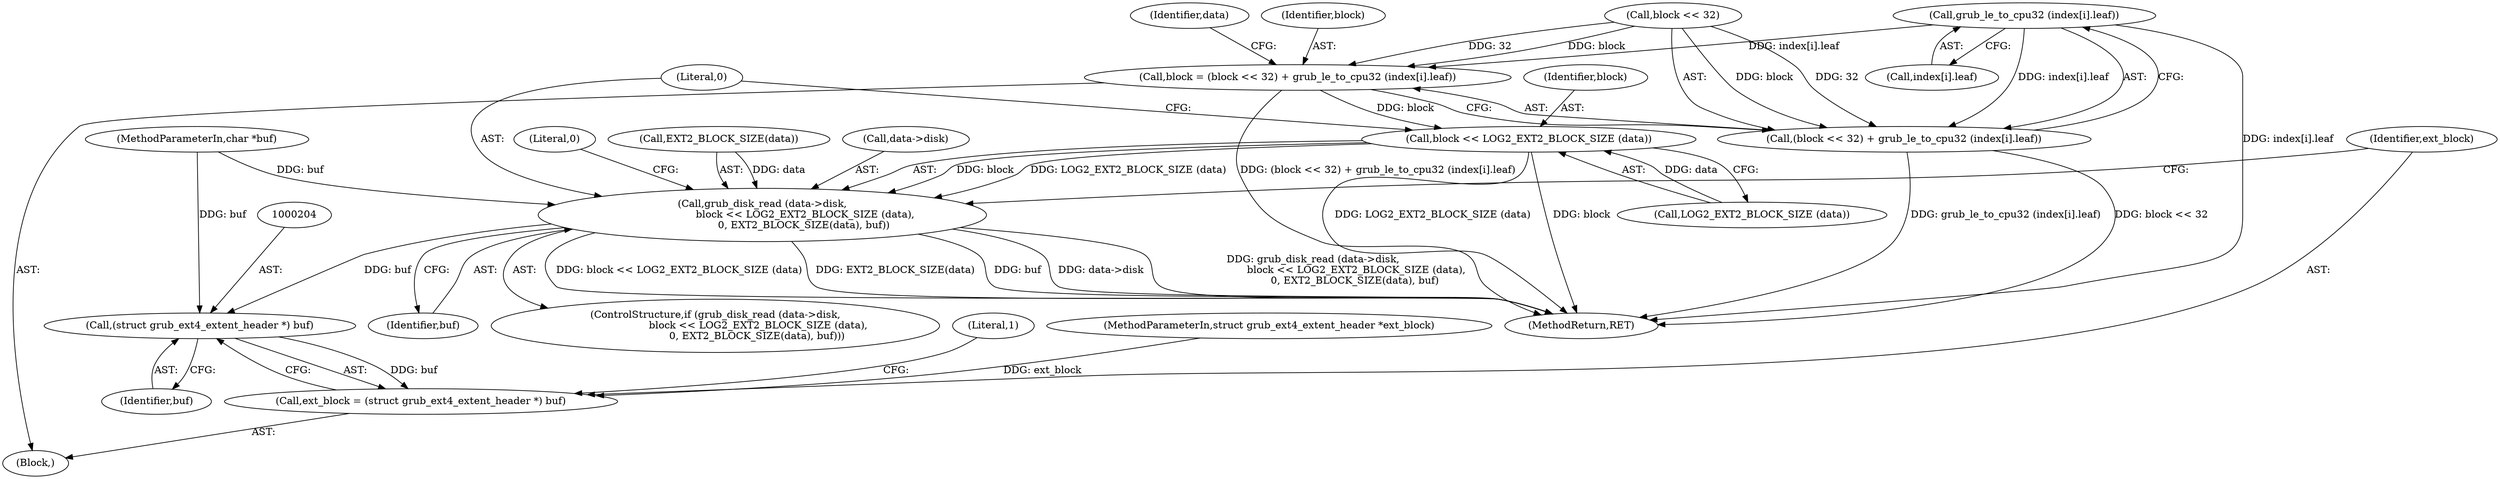 digraph "0_radare2_65000a7fd9eea62359e6d6714f17b94a99a82edd_1@array" {
"1000180" [label="(Call,grub_le_to_cpu32 (index[i].leaf))"];
"1000174" [label="(Call,block = (block << 32) + grub_le_to_cpu32 (index[i].leaf))"];
"1000191" [label="(Call,block << LOG2_EXT2_BLOCK_SIZE (data))"];
"1000187" [label="(Call,grub_disk_read (data->disk,\n                           block << LOG2_EXT2_BLOCK_SIZE (data),\n                          0, EXT2_BLOCK_SIZE(data), buf))"];
"1000203" [label="(Call,(struct grub_ext4_extent_header *) buf)"];
"1000201" [label="(Call,ext_block = (struct grub_ext4_extent_header *) buf)"];
"1000176" [label="(Call,(block << 32) + grub_le_to_cpu32 (index[i].leaf))"];
"1000177" [label="(Call,block << 32)"];
"1000192" [label="(Identifier,block)"];
"1000200" [label="(Literal,0)"];
"1000186" [label="(ControlStructure,if (grub_disk_read (data->disk,\n                           block << LOG2_EXT2_BLOCK_SIZE (data),\n                          0, EXT2_BLOCK_SIZE(data), buf)))"];
"1000195" [label="(Literal,0)"];
"1000203" [label="(Call,(struct grub_ext4_extent_header *) buf)"];
"1000174" [label="(Call,block = (block << 32) + grub_le_to_cpu32 (index[i].leaf))"];
"1000191" [label="(Call,block << LOG2_EXT2_BLOCK_SIZE (data))"];
"1000198" [label="(Identifier,buf)"];
"1000187" [label="(Call,grub_disk_read (data->disk,\n                           block << LOG2_EXT2_BLOCK_SIZE (data),\n                          0, EXT2_BLOCK_SIZE(data), buf))"];
"1000108" [label="(Literal,1)"];
"1000205" [label="(Identifier,buf)"];
"1000201" [label="(Call,ext_block = (struct grub_ext4_extent_header *) buf)"];
"1000189" [label="(Identifier,data)"];
"1000176" [label="(Call,(block << 32) + grub_le_to_cpu32 (index[i].leaf))"];
"1000103" [label="(MethodParameterIn,struct grub_ext4_extent_header *ext_block)"];
"1000175" [label="(Identifier,block)"];
"1000206" [label="(MethodReturn,RET)"];
"1000196" [label="(Call,EXT2_BLOCK_SIZE(data))"];
"1000180" [label="(Call,grub_le_to_cpu32 (index[i].leaf))"];
"1000102" [label="(MethodParameterIn,char *buf)"];
"1000109" [label="(Block,)"];
"1000188" [label="(Call,data->disk)"];
"1000181" [label="(Call,index[i].leaf)"];
"1000193" [label="(Call,LOG2_EXT2_BLOCK_SIZE (data))"];
"1000202" [label="(Identifier,ext_block)"];
"1000180" -> "1000176"  [label="AST: "];
"1000180" -> "1000181"  [label="CFG: "];
"1000181" -> "1000180"  [label="AST: "];
"1000176" -> "1000180"  [label="CFG: "];
"1000180" -> "1000206"  [label="DDG: index[i].leaf"];
"1000180" -> "1000174"  [label="DDG: index[i].leaf"];
"1000180" -> "1000176"  [label="DDG: index[i].leaf"];
"1000174" -> "1000109"  [label="AST: "];
"1000174" -> "1000176"  [label="CFG: "];
"1000175" -> "1000174"  [label="AST: "];
"1000176" -> "1000174"  [label="AST: "];
"1000189" -> "1000174"  [label="CFG: "];
"1000174" -> "1000206"  [label="DDG: (block << 32) + grub_le_to_cpu32 (index[i].leaf)"];
"1000177" -> "1000174"  [label="DDG: block"];
"1000177" -> "1000174"  [label="DDG: 32"];
"1000174" -> "1000191"  [label="DDG: block"];
"1000191" -> "1000187"  [label="AST: "];
"1000191" -> "1000193"  [label="CFG: "];
"1000192" -> "1000191"  [label="AST: "];
"1000193" -> "1000191"  [label="AST: "];
"1000195" -> "1000191"  [label="CFG: "];
"1000191" -> "1000206"  [label="DDG: LOG2_EXT2_BLOCK_SIZE (data)"];
"1000191" -> "1000206"  [label="DDG: block"];
"1000191" -> "1000187"  [label="DDG: block"];
"1000191" -> "1000187"  [label="DDG: LOG2_EXT2_BLOCK_SIZE (data)"];
"1000193" -> "1000191"  [label="DDG: data"];
"1000187" -> "1000186"  [label="AST: "];
"1000187" -> "1000198"  [label="CFG: "];
"1000188" -> "1000187"  [label="AST: "];
"1000195" -> "1000187"  [label="AST: "];
"1000196" -> "1000187"  [label="AST: "];
"1000198" -> "1000187"  [label="AST: "];
"1000200" -> "1000187"  [label="CFG: "];
"1000202" -> "1000187"  [label="CFG: "];
"1000187" -> "1000206"  [label="DDG: buf"];
"1000187" -> "1000206"  [label="DDG: data->disk"];
"1000187" -> "1000206"  [label="DDG: grub_disk_read (data->disk,\n                           block << LOG2_EXT2_BLOCK_SIZE (data),\n                          0, EXT2_BLOCK_SIZE(data), buf)"];
"1000187" -> "1000206"  [label="DDG: block << LOG2_EXT2_BLOCK_SIZE (data)"];
"1000187" -> "1000206"  [label="DDG: EXT2_BLOCK_SIZE(data)"];
"1000196" -> "1000187"  [label="DDG: data"];
"1000102" -> "1000187"  [label="DDG: buf"];
"1000187" -> "1000203"  [label="DDG: buf"];
"1000203" -> "1000201"  [label="AST: "];
"1000203" -> "1000205"  [label="CFG: "];
"1000204" -> "1000203"  [label="AST: "];
"1000205" -> "1000203"  [label="AST: "];
"1000201" -> "1000203"  [label="CFG: "];
"1000203" -> "1000201"  [label="DDG: buf"];
"1000102" -> "1000203"  [label="DDG: buf"];
"1000201" -> "1000109"  [label="AST: "];
"1000202" -> "1000201"  [label="AST: "];
"1000108" -> "1000201"  [label="CFG: "];
"1000103" -> "1000201"  [label="DDG: ext_block"];
"1000177" -> "1000176"  [label="AST: "];
"1000176" -> "1000206"  [label="DDG: grub_le_to_cpu32 (index[i].leaf)"];
"1000176" -> "1000206"  [label="DDG: block << 32"];
"1000177" -> "1000176"  [label="DDG: block"];
"1000177" -> "1000176"  [label="DDG: 32"];
}
